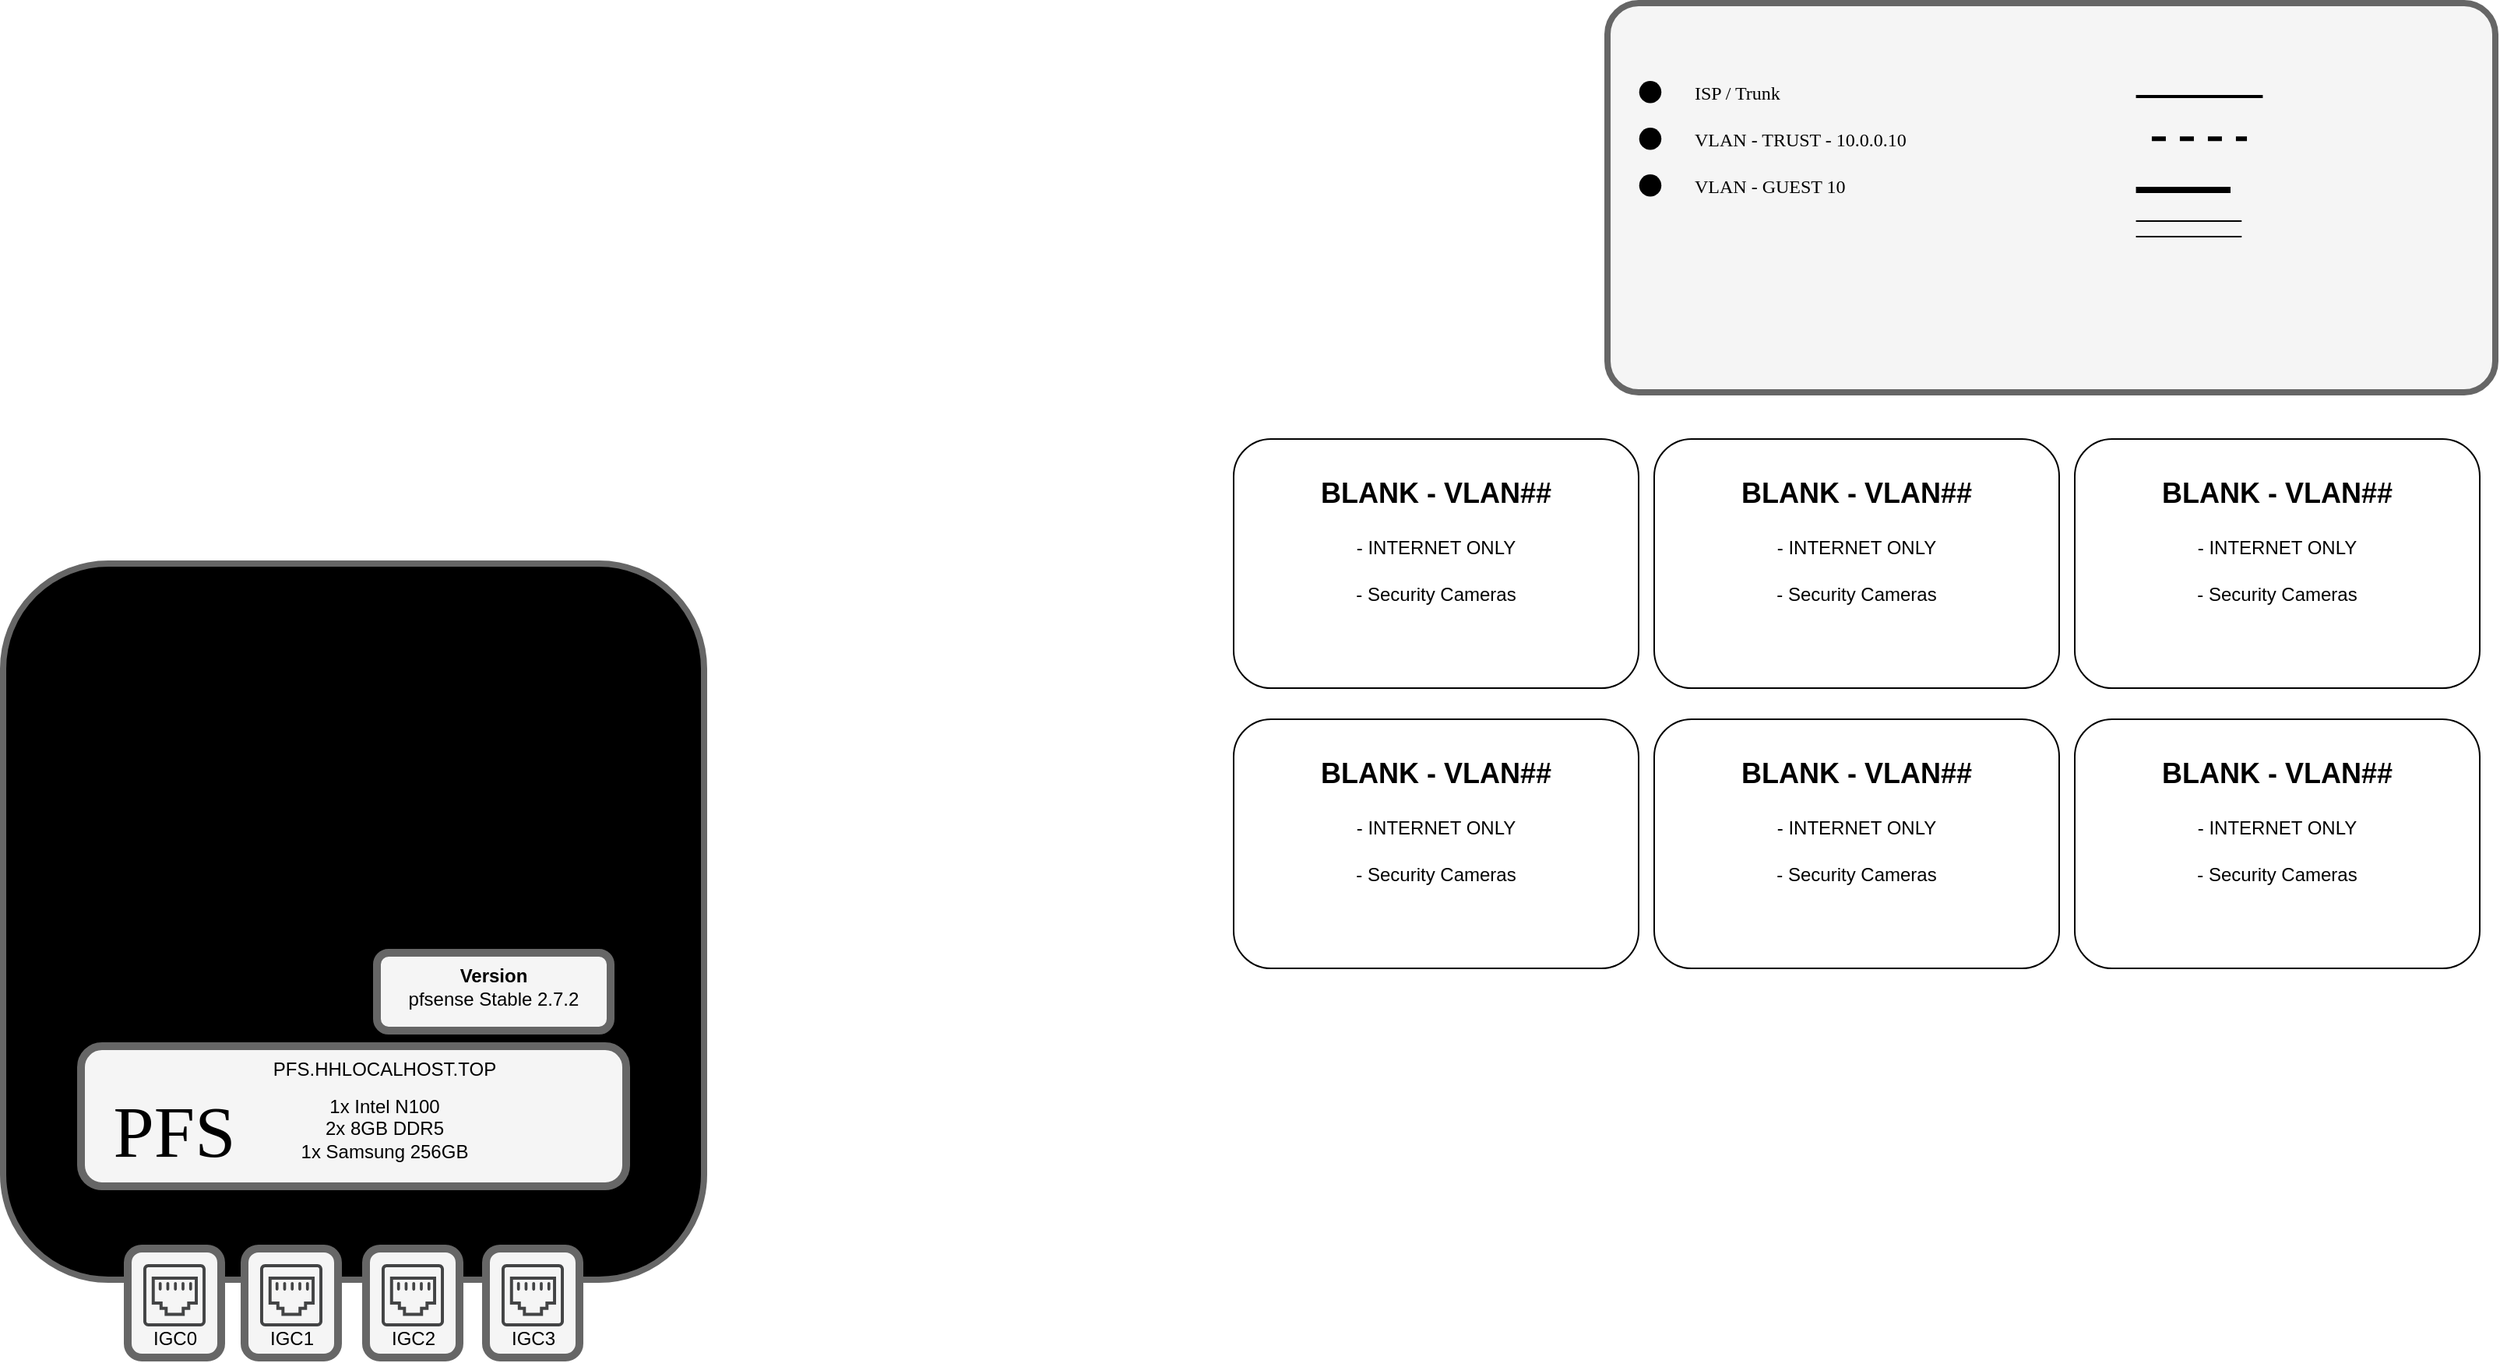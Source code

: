 <mxfile version="26.0.5">
  <diagram name="Page-1" id="-6uCEIyc3rQsE5mptAq-">
    <mxGraphModel dx="2132" dy="677" grid="1" gridSize="10" guides="1" tooltips="1" connect="1" arrows="1" fold="1" page="1" pageScale="1" pageWidth="850" pageHeight="1100" math="0" shadow="0">
      <root>
        <mxCell id="0" />
        <mxCell id="1" parent="0" />
        <mxCell id="sySjgek_SS39Fm3X1UtH-11" value="" style="rounded=1;whiteSpace=wrap;html=1;fillColor=light-dark(#c9c9c9, #1a1a1a);fontColor=#333333;strokeColor=#666666;strokeWidth=4;fillStyle=hatch;" vertex="1" parent="1">
          <mxGeometry x="-780" y="380" width="450" height="460" as="geometry" />
        </mxCell>
        <mxCell id="efzbPpGwgziq4d4_UylA-24" value="" style="group;arcSize=1;" parent="1" vertex="1" connectable="0">
          <mxGeometry x="550" y="300" width="260" height="160" as="geometry" />
        </mxCell>
        <mxCell id="efzbPpGwgziq4d4_UylA-20" value="" style="rounded=1;whiteSpace=wrap;html=1;" parent="efzbPpGwgziq4d4_UylA-24" vertex="1">
          <mxGeometry width="260" height="160" as="geometry" />
        </mxCell>
        <mxCell id="efzbPpGwgziq4d4_UylA-21" value="&lt;b&gt;&lt;font style=&quot;font-size: 18px;&quot;&gt;&lt;font&gt;BLANK - VLAN##&lt;/font&gt;&lt;font&gt;&lt;br&gt;&lt;/font&gt;&lt;/font&gt;&lt;/b&gt;" style="text;html=1;align=center;verticalAlign=middle;whiteSpace=wrap;rounded=0;" parent="efzbPpGwgziq4d4_UylA-24" vertex="1">
          <mxGeometry x="30" y="20" width="200" height="30" as="geometry" />
        </mxCell>
        <mxCell id="efzbPpGwgziq4d4_UylA-22" value="- INTERNET ONLY" style="text;html=1;align=center;verticalAlign=middle;whiteSpace=wrap;rounded=0;" parent="efzbPpGwgziq4d4_UylA-24" vertex="1">
          <mxGeometry x="40" y="60" width="180" height="20" as="geometry" />
        </mxCell>
        <mxCell id="efzbPpGwgziq4d4_UylA-23" value="- Security Cameras" style="text;html=1;align=center;verticalAlign=middle;whiteSpace=wrap;rounded=0;" parent="efzbPpGwgziq4d4_UylA-24" vertex="1">
          <mxGeometry x="40" y="90" width="180" height="20" as="geometry" />
        </mxCell>
        <mxCell id="efzbPpGwgziq4d4_UylA-25" value="" style="group;arcSize=1;" parent="1" vertex="1" connectable="0">
          <mxGeometry x="280" y="300" width="260" height="160" as="geometry" />
        </mxCell>
        <mxCell id="efzbPpGwgziq4d4_UylA-26" value="" style="rounded=1;whiteSpace=wrap;html=1;" parent="efzbPpGwgziq4d4_UylA-25" vertex="1">
          <mxGeometry width="260" height="160" as="geometry" />
        </mxCell>
        <mxCell id="efzbPpGwgziq4d4_UylA-27" value="&lt;b&gt;&lt;font style=&quot;font-size: 18px;&quot;&gt;&lt;font&gt;BLANK - VLAN##&lt;/font&gt;&lt;font&gt;&lt;br&gt;&lt;/font&gt;&lt;/font&gt;&lt;/b&gt;" style="text;html=1;align=center;verticalAlign=middle;whiteSpace=wrap;rounded=0;" parent="efzbPpGwgziq4d4_UylA-25" vertex="1">
          <mxGeometry x="30" y="20" width="200" height="30" as="geometry" />
        </mxCell>
        <mxCell id="efzbPpGwgziq4d4_UylA-28" value="- INTERNET ONLY" style="text;html=1;align=center;verticalAlign=middle;whiteSpace=wrap;rounded=0;" parent="efzbPpGwgziq4d4_UylA-25" vertex="1">
          <mxGeometry x="40" y="60" width="180" height="20" as="geometry" />
        </mxCell>
        <mxCell id="efzbPpGwgziq4d4_UylA-29" value="- Security Cameras" style="text;html=1;align=center;verticalAlign=middle;whiteSpace=wrap;rounded=0;" parent="efzbPpGwgziq4d4_UylA-25" vertex="1">
          <mxGeometry x="40" y="90" width="180" height="20" as="geometry" />
        </mxCell>
        <mxCell id="efzbPpGwgziq4d4_UylA-33" value="" style="group;fillColor=none;fillStyle=dots;" parent="1" vertex="1" connectable="0">
          <mxGeometry x="250" y="20" width="570" height="250" as="geometry" />
        </mxCell>
        <mxCell id="efzbPpGwgziq4d4_UylA-1" value="" style="rounded=1;whiteSpace=wrap;html=1;glass=0;shadow=0;fillColor=#f5f5f5;fontColor=#333333;strokeColor=#666666;strokeWidth=4;arcSize=8;" parent="efzbPpGwgziq4d4_UylA-33" vertex="1">
          <mxGeometry width="570" height="250" as="geometry" />
        </mxCell>
        <mxCell id="efzbPpGwgziq4d4_UylA-2" value="" style="ellipse;whiteSpace=wrap;html=1;aspect=fixed;fillColor=#000000;strokeColor=none;" parent="efzbPpGwgziq4d4_UylA-33" vertex="1">
          <mxGeometry x="20.357" y="50" width="14.25" height="14.25" as="geometry" />
        </mxCell>
        <mxCell id="efzbPpGwgziq4d4_UylA-4" value="" style="ellipse;whiteSpace=wrap;html=1;aspect=fixed;fillColor=#000000;strokeColor=none;" parent="efzbPpGwgziq4d4_UylA-33" vertex="1">
          <mxGeometry x="20.357" y="80" width="14.25" height="14.25" as="geometry" />
        </mxCell>
        <mxCell id="efzbPpGwgziq4d4_UylA-5" value="" style="ellipse;whiteSpace=wrap;html=1;aspect=fixed;fillColor=#000000;strokeColor=none;" parent="efzbPpGwgziq4d4_UylA-33" vertex="1">
          <mxGeometry x="20.357" y="110" width="14.25" height="14.25" as="geometry" />
        </mxCell>
        <mxCell id="efzbPpGwgziq4d4_UylA-10" value="ISP / Trunk" style="text;html=1;align=left;verticalAlign=middle;rounded=0;fontFamily=Tahoma;labelBackgroundColor=none;labelBorderColor=none;textShadow=0;whiteSpace=wrap;fontStyle=0" parent="efzbPpGwgziq4d4_UylA-33" vertex="1">
          <mxGeometry x="54.286" y="47.5" width="230.714" height="20" as="geometry" />
        </mxCell>
        <mxCell id="efzbPpGwgziq4d4_UylA-11" value="VLAN - GUEST 10" style="text;html=1;align=left;verticalAlign=middle;rounded=0;fontFamily=Tahoma;labelBackgroundColor=none;labelBorderColor=none;textShadow=0;whiteSpace=wrap;fontStyle=0" parent="efzbPpGwgziq4d4_UylA-33" vertex="1">
          <mxGeometry x="54.286" y="107.5" width="285" height="20" as="geometry" />
        </mxCell>
        <mxCell id="efzbPpGwgziq4d4_UylA-12" value="VLAN - TRUST - 10.0.0.10" style="text;html=1;align=left;verticalAlign=middle;rounded=0;fontFamily=Tahoma;labelBackgroundColor=none;labelBorderColor=none;textShadow=0;whiteSpace=wrap;fontStyle=0" parent="efzbPpGwgziq4d4_UylA-33" vertex="1">
          <mxGeometry x="54.286" y="77.5" width="271.429" height="20" as="geometry" />
        </mxCell>
        <mxCell id="efzbPpGwgziq4d4_UylA-14" value="" style="line;strokeWidth=2;rotatable=0;dashed=0;labelPosition=right;align=left;verticalAlign=middle;spacingTop=0;spacingLeft=6;points=[];portConstraint=eastwest;" parent="efzbPpGwgziq4d4_UylA-33" vertex="1">
          <mxGeometry x="339.286" y="55" width="81.429" height="10" as="geometry" />
        </mxCell>
        <mxCell id="efzbPpGwgziq4d4_UylA-17" value="" style="endArrow=none;dashed=1;html=1;rounded=0;strokeWidth=3;" parent="efzbPpGwgziq4d4_UylA-33" edge="1">
          <mxGeometry width="50" height="50" relative="1" as="geometry">
            <mxPoint x="349.464" y="87.16" as="sourcePoint" />
            <mxPoint x="410.536" y="87.08" as="targetPoint" />
          </mxGeometry>
        </mxCell>
        <mxCell id="efzbPpGwgziq4d4_UylA-18" value="" style="line;strokeWidth=4;rotatable=0;dashed=0;labelPosition=right;align=left;verticalAlign=middle;spacingTop=0;spacingLeft=6;points=[];portConstraint=eastwest;" parent="efzbPpGwgziq4d4_UylA-33" vertex="1">
          <mxGeometry x="339.29" y="115" width="60.71" height="10" as="geometry" />
        </mxCell>
        <mxCell id="efzbPpGwgziq4d4_UylA-19" value="" style="verticalLabelPosition=bottom;shadow=0;dashed=0;align=center;html=1;verticalAlign=top;shape=mxgraph.electrical.transmission.2_line_bus;" parent="efzbPpGwgziq4d4_UylA-33" vertex="1">
          <mxGeometry x="339.291" y="140" width="67.857" height="10" as="geometry" />
        </mxCell>
        <mxCell id="efzbPpGwgziq4d4_UylA-34" value="" style="group;arcSize=1;" parent="1" vertex="1" connectable="0">
          <mxGeometry x="550" y="480" width="260" height="160" as="geometry" />
        </mxCell>
        <mxCell id="efzbPpGwgziq4d4_UylA-35" value="" style="rounded=1;whiteSpace=wrap;html=1;" parent="efzbPpGwgziq4d4_UylA-34" vertex="1">
          <mxGeometry width="260" height="160" as="geometry" />
        </mxCell>
        <mxCell id="efzbPpGwgziq4d4_UylA-36" value="&lt;b&gt;&lt;font style=&quot;font-size: 18px;&quot;&gt;&lt;font&gt;BLANK - VLAN##&lt;/font&gt;&lt;font&gt;&lt;br&gt;&lt;/font&gt;&lt;/font&gt;&lt;/b&gt;" style="text;html=1;align=center;verticalAlign=middle;whiteSpace=wrap;rounded=0;" parent="efzbPpGwgziq4d4_UylA-34" vertex="1">
          <mxGeometry x="30" y="20" width="200" height="30" as="geometry" />
        </mxCell>
        <mxCell id="efzbPpGwgziq4d4_UylA-37" value="- INTERNET ONLY" style="text;html=1;align=center;verticalAlign=middle;whiteSpace=wrap;rounded=0;" parent="efzbPpGwgziq4d4_UylA-34" vertex="1">
          <mxGeometry x="40" y="60" width="180" height="20" as="geometry" />
        </mxCell>
        <mxCell id="efzbPpGwgziq4d4_UylA-38" value="- Security Cameras" style="text;html=1;align=center;verticalAlign=middle;whiteSpace=wrap;rounded=0;" parent="efzbPpGwgziq4d4_UylA-34" vertex="1">
          <mxGeometry x="40" y="90" width="180" height="20" as="geometry" />
        </mxCell>
        <mxCell id="efzbPpGwgziq4d4_UylA-39" value="" style="group;arcSize=1;" parent="1" vertex="1" connectable="0">
          <mxGeometry x="280" y="480" width="260" height="160" as="geometry" />
        </mxCell>
        <mxCell id="efzbPpGwgziq4d4_UylA-40" value="" style="rounded=1;whiteSpace=wrap;html=1;" parent="efzbPpGwgziq4d4_UylA-39" vertex="1">
          <mxGeometry width="260" height="160" as="geometry" />
        </mxCell>
        <mxCell id="efzbPpGwgziq4d4_UylA-41" value="&lt;b&gt;&lt;font style=&quot;font-size: 18px;&quot;&gt;&lt;font&gt;BLANK - VLAN##&lt;/font&gt;&lt;font&gt;&lt;br&gt;&lt;/font&gt;&lt;/font&gt;&lt;/b&gt;" style="text;html=1;align=center;verticalAlign=middle;whiteSpace=wrap;rounded=0;" parent="efzbPpGwgziq4d4_UylA-39" vertex="1">
          <mxGeometry x="30" y="20" width="200" height="30" as="geometry" />
        </mxCell>
        <mxCell id="efzbPpGwgziq4d4_UylA-42" value="- INTERNET ONLY" style="text;html=1;align=center;verticalAlign=middle;whiteSpace=wrap;rounded=0;" parent="efzbPpGwgziq4d4_UylA-39" vertex="1">
          <mxGeometry x="40" y="60" width="180" height="20" as="geometry" />
        </mxCell>
        <mxCell id="efzbPpGwgziq4d4_UylA-43" value="- Security Cameras" style="text;html=1;align=center;verticalAlign=middle;whiteSpace=wrap;rounded=0;" parent="efzbPpGwgziq4d4_UylA-39" vertex="1">
          <mxGeometry x="40" y="90" width="180" height="20" as="geometry" />
        </mxCell>
        <mxCell id="efzbPpGwgziq4d4_UylA-44" value="" style="group;arcSize=1;absoluteArcSize=0;" parent="1" vertex="1" connectable="0">
          <mxGeometry x="10" y="300" width="260" height="160" as="geometry" />
        </mxCell>
        <mxCell id="efzbPpGwgziq4d4_UylA-45" value="" style="rounded=1;whiteSpace=wrap;html=1;" parent="efzbPpGwgziq4d4_UylA-44" vertex="1">
          <mxGeometry width="260" height="160" as="geometry" />
        </mxCell>
        <mxCell id="efzbPpGwgziq4d4_UylA-46" value="&lt;b&gt;&lt;font style=&quot;font-size: 18px;&quot;&gt;&lt;font&gt;BLANK - VLAN##&lt;/font&gt;&lt;font&gt;&lt;br&gt;&lt;/font&gt;&lt;/font&gt;&lt;/b&gt;" style="text;html=1;align=center;verticalAlign=middle;whiteSpace=wrap;rounded=0;" parent="efzbPpGwgziq4d4_UylA-44" vertex="1">
          <mxGeometry x="30" y="20" width="200" height="30" as="geometry" />
        </mxCell>
        <mxCell id="efzbPpGwgziq4d4_UylA-47" value="- INTERNET ONLY" style="text;html=1;align=center;verticalAlign=middle;whiteSpace=wrap;rounded=0;" parent="efzbPpGwgziq4d4_UylA-44" vertex="1">
          <mxGeometry x="40" y="60" width="180" height="20" as="geometry" />
        </mxCell>
        <mxCell id="efzbPpGwgziq4d4_UylA-48" value="- Security Cameras" style="text;html=1;align=center;verticalAlign=middle;whiteSpace=wrap;rounded=0;" parent="efzbPpGwgziq4d4_UylA-44" vertex="1">
          <mxGeometry x="40" y="90" width="180" height="20" as="geometry" />
        </mxCell>
        <mxCell id="efzbPpGwgziq4d4_UylA-49" value="" style="group;arcSize=1;" parent="1" vertex="1" connectable="0">
          <mxGeometry x="10" y="480" width="260" height="160" as="geometry" />
        </mxCell>
        <mxCell id="efzbPpGwgziq4d4_UylA-50" value="" style="rounded=1;whiteSpace=wrap;html=1;" parent="efzbPpGwgziq4d4_UylA-49" vertex="1">
          <mxGeometry width="260" height="160" as="geometry" />
        </mxCell>
        <mxCell id="efzbPpGwgziq4d4_UylA-51" value="&lt;b&gt;&lt;font style=&quot;font-size: 18px;&quot;&gt;&lt;font&gt;BLANK - VLAN##&lt;/font&gt;&lt;font&gt;&lt;br&gt;&lt;/font&gt;&lt;/font&gt;&lt;/b&gt;" style="text;html=1;align=center;verticalAlign=middle;whiteSpace=wrap;rounded=0;" parent="efzbPpGwgziq4d4_UylA-49" vertex="1">
          <mxGeometry x="30" y="20" width="200" height="30" as="geometry" />
        </mxCell>
        <mxCell id="efzbPpGwgziq4d4_UylA-52" value="- INTERNET ONLY" style="text;html=1;align=center;verticalAlign=middle;whiteSpace=wrap;rounded=0;" parent="efzbPpGwgziq4d4_UylA-49" vertex="1">
          <mxGeometry x="40" y="60" width="180" height="20" as="geometry" />
        </mxCell>
        <mxCell id="efzbPpGwgziq4d4_UylA-53" value="- Security Cameras" style="text;html=1;align=center;verticalAlign=middle;whiteSpace=wrap;rounded=0;" parent="efzbPpGwgziq4d4_UylA-49" vertex="1">
          <mxGeometry x="40" y="90" width="180" height="20" as="geometry" />
        </mxCell>
        <mxCell id="sySjgek_SS39Fm3X1UtH-1" value="" style="rounded=1;whiteSpace=wrap;html=1;fillColor=#f5f5f5;fontColor=#333333;strokeColor=#666666;gradientColor=none;gradientDirection=west;strokeWidth=5;" vertex="1" parent="1">
          <mxGeometry x="-730" y="690" width="350" height="90" as="geometry" />
        </mxCell>
        <mxCell id="sySjgek_SS39Fm3X1UtH-3" value="&lt;font face=&quot;Lucida Console&quot; style=&quot;font-size: 47px;&quot;&gt;PFS&lt;/font&gt;" style="text;html=1;align=center;verticalAlign=middle;whiteSpace=wrap;rounded=0;" vertex="1" parent="1">
          <mxGeometry x="-700" y="730" width="60" height="30" as="geometry" />
        </mxCell>
        <mxCell id="sySjgek_SS39Fm3X1UtH-4" value="PFS.HHLOCALHOST.TOP" style="text;html=1;align=center;verticalAlign=middle;whiteSpace=wrap;rounded=0;" vertex="1" parent="1">
          <mxGeometry x="-565" y="690" width="60" height="30" as="geometry" />
        </mxCell>
        <mxCell id="sySjgek_SS39Fm3X1UtH-5" value="&lt;div&gt;1x Intel N100&lt;/div&gt;&lt;div&gt;2x 8GB DDR5&lt;/div&gt;&lt;div&gt;1x Samsung 256GB&lt;br&gt;&lt;/div&gt;&lt;div&gt;&lt;br&gt;&lt;/div&gt;" style="text;html=1;align=center;verticalAlign=middle;whiteSpace=wrap;rounded=0;" vertex="1" parent="1">
          <mxGeometry x="-610" y="730" width="150" height="40" as="geometry" />
        </mxCell>
        <mxCell id="sySjgek_SS39Fm3X1UtH-28" value="" style="group" vertex="1" connectable="0" parent="1">
          <mxGeometry x="-470" y="820" width="60" height="70" as="geometry" />
        </mxCell>
        <mxCell id="sySjgek_SS39Fm3X1UtH-24" value="" style="rounded=1;whiteSpace=wrap;html=1;fillColor=#f5f5f5;fontColor=#333333;strokeColor=#666666;strokeWidth=5;" vertex="1" parent="sySjgek_SS39Fm3X1UtH-28">
          <mxGeometry width="60" height="70" as="geometry" />
        </mxCell>
        <mxCell id="sySjgek_SS39Fm3X1UtH-25" value="" style="sketch=0;pointerEvents=1;shadow=0;dashed=0;html=1;strokeColor=none;fillColor=#434445;aspect=fixed;labelPosition=center;verticalLabelPosition=bottom;verticalAlign=top;align=center;outlineConnect=0;shape=mxgraph.vvd.ethernet_port;" vertex="1" parent="sySjgek_SS39Fm3X1UtH-28">
          <mxGeometry x="10" y="10" width="40" height="40" as="geometry" />
        </mxCell>
        <mxCell id="sySjgek_SS39Fm3X1UtH-26" value="IGC3" style="text;html=1;align=center;verticalAlign=middle;whiteSpace=wrap;rounded=0;" vertex="1" parent="sySjgek_SS39Fm3X1UtH-28">
          <mxGeometry x="7.5" y="50" width="45" height="15" as="geometry" />
        </mxCell>
        <mxCell id="sySjgek_SS39Fm3X1UtH-29" value="" style="group" vertex="1" connectable="0" parent="1">
          <mxGeometry x="-625" y="820" width="60" height="70" as="geometry" />
        </mxCell>
        <mxCell id="sySjgek_SS39Fm3X1UtH-21" value="" style="rounded=1;whiteSpace=wrap;html=1;fillColor=#f5f5f5;fontColor=#333333;strokeColor=#666666;strokeWidth=5;" vertex="1" parent="sySjgek_SS39Fm3X1UtH-29">
          <mxGeometry width="60" height="70" as="geometry" />
        </mxCell>
        <mxCell id="sySjgek_SS39Fm3X1UtH-22" value="" style="sketch=0;pointerEvents=1;shadow=0;dashed=0;html=1;strokeColor=none;fillColor=#434445;aspect=fixed;labelPosition=center;verticalLabelPosition=bottom;verticalAlign=top;align=center;outlineConnect=0;shape=mxgraph.vvd.ethernet_port;" vertex="1" parent="sySjgek_SS39Fm3X1UtH-29">
          <mxGeometry x="10" y="10" width="40" height="40" as="geometry" />
        </mxCell>
        <mxCell id="sySjgek_SS39Fm3X1UtH-23" value="IGC1" style="text;html=1;align=center;verticalAlign=middle;whiteSpace=wrap;rounded=0;" vertex="1" parent="sySjgek_SS39Fm3X1UtH-29">
          <mxGeometry x="7.5" y="50" width="45" height="15" as="geometry" />
        </mxCell>
        <mxCell id="sySjgek_SS39Fm3X1UtH-30" value="" style="group" vertex="1" connectable="0" parent="1">
          <mxGeometry x="-700" y="820" width="60" height="70" as="geometry" />
        </mxCell>
        <mxCell id="sySjgek_SS39Fm3X1UtH-8" value="" style="rounded=1;whiteSpace=wrap;html=1;fillColor=#f5f5f5;fontColor=#333333;strokeColor=#666666;strokeWidth=5;" vertex="1" parent="sySjgek_SS39Fm3X1UtH-30">
          <mxGeometry width="60" height="70" as="geometry" />
        </mxCell>
        <mxCell id="sySjgek_SS39Fm3X1UtH-15" value="" style="sketch=0;pointerEvents=1;shadow=0;dashed=0;html=1;strokeColor=none;fillColor=#434445;aspect=fixed;labelPosition=center;verticalLabelPosition=bottom;verticalAlign=top;align=center;outlineConnect=0;shape=mxgraph.vvd.ethernet_port;" vertex="1" parent="sySjgek_SS39Fm3X1UtH-30">
          <mxGeometry x="10" y="10" width="40" height="40" as="geometry" />
        </mxCell>
        <mxCell id="sySjgek_SS39Fm3X1UtH-17" value="IGC0" style="text;html=1;align=center;verticalAlign=middle;whiteSpace=wrap;rounded=0;" vertex="1" parent="sySjgek_SS39Fm3X1UtH-30">
          <mxGeometry x="7.5" y="50" width="45" height="15" as="geometry" />
        </mxCell>
        <mxCell id="sySjgek_SS39Fm3X1UtH-31" value="" style="group" vertex="1" connectable="0" parent="1">
          <mxGeometry x="-547" y="820" width="60" height="70" as="geometry" />
        </mxCell>
        <mxCell id="sySjgek_SS39Fm3X1UtH-32" value="" style="rounded=1;whiteSpace=wrap;html=1;fillColor=#f5f5f5;fontColor=#333333;strokeColor=#666666;strokeWidth=5;" vertex="1" parent="sySjgek_SS39Fm3X1UtH-31">
          <mxGeometry width="60" height="70" as="geometry" />
        </mxCell>
        <mxCell id="sySjgek_SS39Fm3X1UtH-33" value="" style="sketch=0;pointerEvents=1;shadow=0;dashed=0;html=1;strokeColor=none;fillColor=#434445;aspect=fixed;labelPosition=center;verticalLabelPosition=bottom;verticalAlign=top;align=center;outlineConnect=0;shape=mxgraph.vvd.ethernet_port;" vertex="1" parent="sySjgek_SS39Fm3X1UtH-31">
          <mxGeometry x="10" y="10" width="40" height="40" as="geometry" />
        </mxCell>
        <mxCell id="sySjgek_SS39Fm3X1UtH-34" value="IGC2" style="text;html=1;align=center;verticalAlign=middle;whiteSpace=wrap;rounded=0;" vertex="1" parent="sySjgek_SS39Fm3X1UtH-31">
          <mxGeometry x="7.5" y="50" width="45" height="15" as="geometry" />
        </mxCell>
        <mxCell id="sySjgek_SS39Fm3X1UtH-38" value="" style="rounded=1;whiteSpace=wrap;html=1;fillColor=#f5f5f5;fontColor=#333333;strokeColor=#666666;gradientColor=none;gradientDirection=west;strokeWidth=5;" vertex="1" parent="1">
          <mxGeometry x="-540" y="630" width="150" height="50" as="geometry" />
        </mxCell>
        <mxCell id="sySjgek_SS39Fm3X1UtH-36" value="&lt;b&gt;Version&lt;/b&gt;" style="text;html=1;align=center;verticalAlign=middle;whiteSpace=wrap;rounded=0;" vertex="1" parent="1">
          <mxGeometry x="-495" y="640" width="60" height="10" as="geometry" />
        </mxCell>
        <mxCell id="sySjgek_SS39Fm3X1UtH-39" value="pfsense Stable 2.7.2" style="text;html=1;align=center;verticalAlign=middle;whiteSpace=wrap;rounded=0;" vertex="1" parent="1">
          <mxGeometry x="-530" y="650" width="130" height="20" as="geometry" />
        </mxCell>
      </root>
    </mxGraphModel>
  </diagram>
</mxfile>
